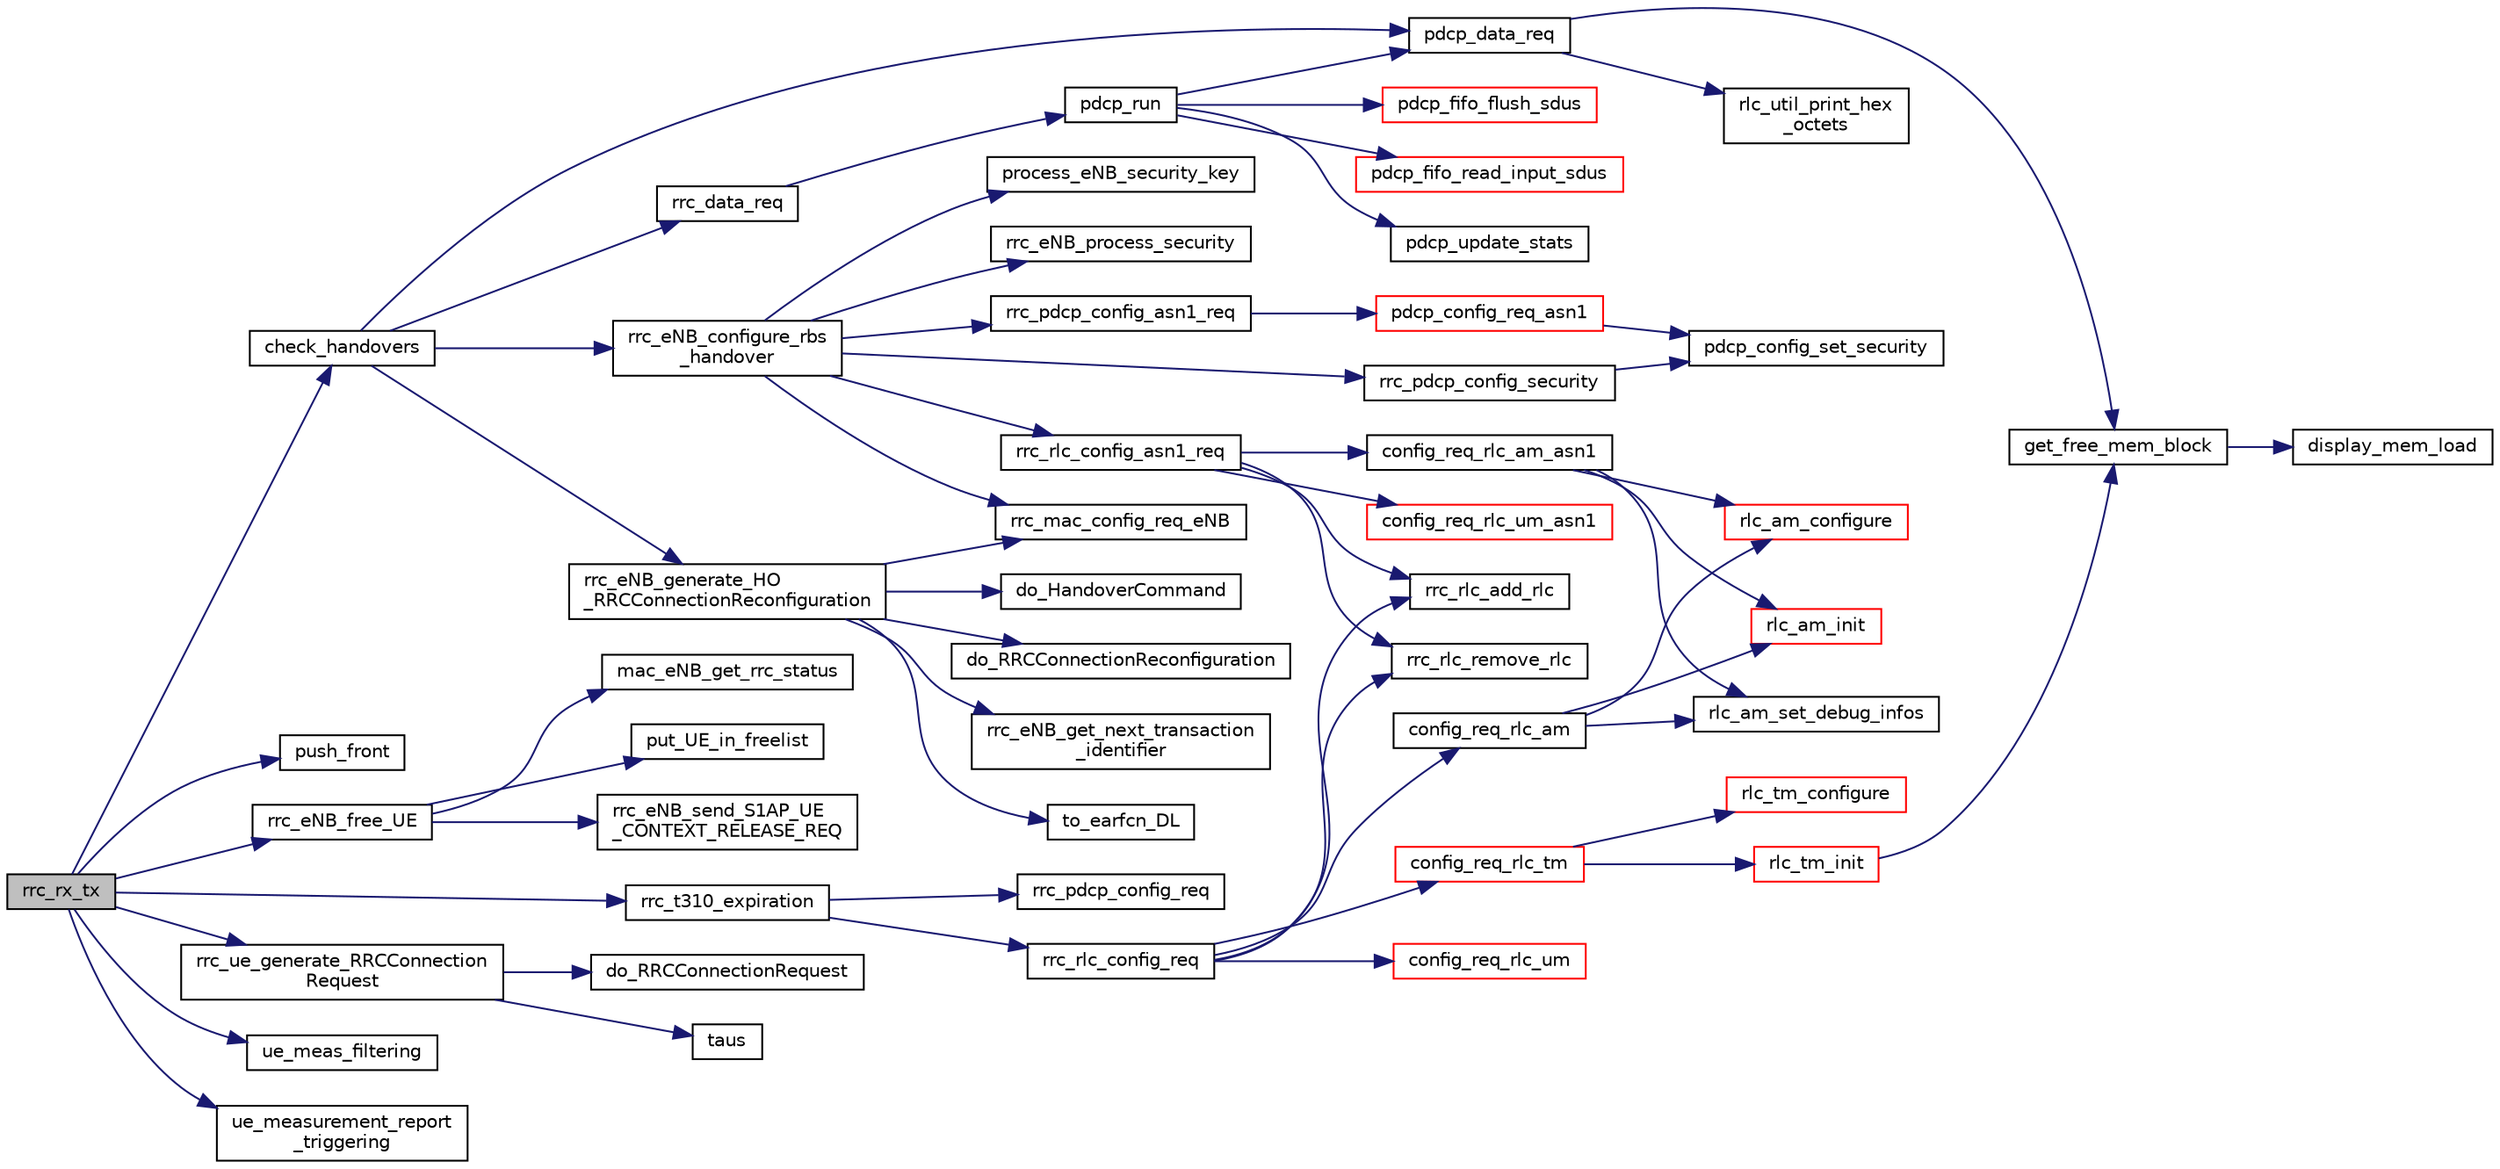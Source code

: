 digraph "rrc_rx_tx"
{
 // LATEX_PDF_SIZE
  edge [fontname="Helvetica",fontsize="10",labelfontname="Helvetica",labelfontsize="10"];
  node [fontname="Helvetica",fontsize="10",shape=record];
  rankdir="LR";
  Node1 [label="rrc_rx_tx",height=0.2,width=0.4,color="black", fillcolor="grey75", style="filled", fontcolor="black",tooltip=" "];
  Node1 -> Node2 [color="midnightblue",fontsize="10",style="solid",fontname="Helvetica"];
  Node2 [label="check_handovers",height=0.2,width=0.4,color="black", fillcolor="white", style="filled",URL="$group____rrc.html#gafd1d50adb71773eb6a14bcb3ab50f9cb",tooltip=" "];
  Node2 -> Node3 [color="midnightblue",fontsize="10",style="solid",fontname="Helvetica"];
  Node3 [label="pdcp_data_req",height=0.2,width=0.4,color="black", fillcolor="white", style="filled",URL="$group____pdcp.html#gad6d90c31375a53aa20d12f06bc620b85",tooltip=" "];
  Node3 -> Node4 [color="midnightblue",fontsize="10",style="solid",fontname="Helvetica"];
  Node4 [label="get_free_mem_block",height=0.2,width=0.4,color="black", fillcolor="white", style="filled",URL="$mem__block_8c.html#aa6649c5f31ce28f70a1a7352eb41de46",tooltip=" "];
  Node4 -> Node5 [color="midnightblue",fontsize="10",style="solid",fontname="Helvetica"];
  Node5 [label="display_mem_load",height=0.2,width=0.4,color="black", fillcolor="white", style="filled",URL="$mem__block_8c.html#aad2e600dac4df19ae63b1efe29405f59",tooltip=" "];
  Node3 -> Node6 [color="midnightblue",fontsize="10",style="solid",fontname="Helvetica"];
  Node6 [label="rlc_util_print_hex\l_octets",height=0.2,width=0.4,color="black", fillcolor="white", style="filled",URL="$group__em.html#ga9080083e27a8fc3d61451b6d4d7c8f3b",tooltip=" "];
  Node2 -> Node7 [color="midnightblue",fontsize="10",style="solid",fontname="Helvetica"];
  Node7 [label="rrc_data_req",height=0.2,width=0.4,color="black", fillcolor="white", style="filled",URL="$group____rrc.html#ga7a82225ee9edf7f022fcb9da999b3bf0",tooltip=" "];
  Node7 -> Node8 [color="midnightblue",fontsize="10",style="solid",fontname="Helvetica"];
  Node8 [label="pdcp_run",height=0.2,width=0.4,color="black", fillcolor="white", style="filled",URL="$group____pdcp.html#gaaf877f8fcf559b90eadcbcc2460ba0ef",tooltip="Runs PDCP entity to let it handle incoming/outgoing SDUs."];
  Node8 -> Node3 [color="midnightblue",fontsize="10",style="solid",fontname="Helvetica"];
  Node8 -> Node9 [color="midnightblue",fontsize="10",style="solid",fontname="Helvetica"];
  Node9 [label="pdcp_fifo_flush_sdus",height=0.2,width=0.4,color="red", fillcolor="white", style="filled",URL="$group____pdcp.html#ga5b4f9ca27aa61b5c96d299de5733baac",tooltip=" "];
  Node8 -> Node14 [color="midnightblue",fontsize="10",style="solid",fontname="Helvetica"];
  Node14 [label="pdcp_fifo_read_input_sdus",height=0.2,width=0.4,color="red", fillcolor="white", style="filled",URL="$group____pdcp.html#gadf140ab34fd99a55b8b383fad506d841",tooltip=" "];
  Node8 -> Node18 [color="midnightblue",fontsize="10",style="solid",fontname="Helvetica"];
  Node18 [label="pdcp_update_stats",height=0.2,width=0.4,color="black", fillcolor="white", style="filled",URL="$pdcp_8c.html#a785e8be4171fa72af80163e2fad642a6",tooltip=" "];
  Node2 -> Node19 [color="midnightblue",fontsize="10",style="solid",fontname="Helvetica"];
  Node19 [label="rrc_eNB_configure_rbs\l_handover",height=0.2,width=0.4,color="black", fillcolor="white", style="filled",URL="$group____rrc.html#ga2eeadfa461f07d48d053c7df0480c562",tooltip=" "];
  Node19 -> Node20 [color="midnightblue",fontsize="10",style="solid",fontname="Helvetica"];
  Node20 [label="process_eNB_security_key",height=0.2,width=0.4,color="black", fillcolor="white", style="filled",URL="$rrc__eNB_8c.html#a11b8f4d879a9ba2208fb26e2ff8a1b19",tooltip=" "];
  Node19 -> Node21 [color="midnightblue",fontsize="10",style="solid",fontname="Helvetica"];
  Node21 [label="rrc_eNB_process_security",height=0.2,width=0.4,color="black", fillcolor="white", style="filled",URL="$rrc__eNB_8c.html#a7e50f9edbf8e82db15000aaf7e435638",tooltip=" "];
  Node19 -> Node22 [color="midnightblue",fontsize="10",style="solid",fontname="Helvetica"];
  Node22 [label="rrc_mac_config_req_eNB",height=0.2,width=0.4,color="black", fillcolor="white", style="filled",URL="$group____mac.html#ga5055ec5da054819bc0c7556b3d687f9d",tooltip="RRC eNB Configuration primitive for PHY/MAC. Allows configuration of PHY/MAC resources based on Syste..."];
  Node19 -> Node23 [color="midnightblue",fontsize="10",style="solid",fontname="Helvetica"];
  Node23 [label="rrc_pdcp_config_asn1_req",height=0.2,width=0.4,color="black", fillcolor="white", style="filled",URL="$group____pdcp.html#ga3e65d0ecf9f1939cbefcffa4f3c05d3f",tooltip=" "];
  Node23 -> Node24 [color="midnightblue",fontsize="10",style="solid",fontname="Helvetica"];
  Node24 [label="pdcp_config_req_asn1",height=0.2,width=0.4,color="red", fillcolor="white", style="filled",URL="$pdcp_8c.html#a10a68f41de0b08f250cfc44ed0844d1e",tooltip=" "];
  Node24 -> Node27 [color="midnightblue",fontsize="10",style="solid",fontname="Helvetica"];
  Node27 [label="pdcp_config_set_security",height=0.2,width=0.4,color="black", fillcolor="white", style="filled",URL="$group____pdcp.html#gab521b1aae92b7b23482ff5a59b02d351",tooltip=" "];
  Node19 -> Node28 [color="midnightblue",fontsize="10",style="solid",fontname="Helvetica"];
  Node28 [label="rrc_pdcp_config_security",height=0.2,width=0.4,color="black", fillcolor="white", style="filled",URL="$rrc__eNB__S1AP_8c.html#a349fdcdbe23449cfff3368ef00503d8e",tooltip=" "];
  Node28 -> Node27 [color="midnightblue",fontsize="10",style="solid",fontname="Helvetica"];
  Node19 -> Node29 [color="midnightblue",fontsize="10",style="solid",fontname="Helvetica"];
  Node29 [label="rrc_rlc_config_asn1_req",height=0.2,width=0.4,color="black", fillcolor="white", style="filled",URL="$group__em.html#ga7b0216172f78c506c62b8284e78abae6",tooltip=" "];
  Node29 -> Node30 [color="midnightblue",fontsize="10",style="solid",fontname="Helvetica"];
  Node30 [label="config_req_rlc_am_asn1",height=0.2,width=0.4,color="black", fillcolor="white", style="filled",URL="$group__em.html#ga17a0977a663faabfec698e2ea771446f",tooltip=" "];
  Node30 -> Node31 [color="midnightblue",fontsize="10",style="solid",fontname="Helvetica"];
  Node31 [label="rlc_am_configure",height=0.2,width=0.4,color="red", fillcolor="white", style="filled",URL="$group__em.html#gaf3b2cd84a936c90b896acba714d37f76",tooltip="Set RLC AM protocol parameters."];
  Node30 -> Node35 [color="midnightblue",fontsize="10",style="solid",fontname="Helvetica"];
  Node35 [label="rlc_am_init",height=0.2,width=0.4,color="red", fillcolor="white", style="filled",URL="$group__em.html#ga5d6bf9b1b85f9335929bda3867cde24c",tooltip="Initialize the RLC AM protocol instance, reset variables, allocate buffers, lists,..."];
  Node30 -> Node38 [color="midnightblue",fontsize="10",style="solid",fontname="Helvetica"];
  Node38 [label="rlc_am_set_debug_infos",height=0.2,width=0.4,color="black", fillcolor="white", style="filled",URL="$group__em.html#ga7af095809b3110182b4beebe5c865a6e",tooltip=" "];
  Node29 -> Node39 [color="midnightblue",fontsize="10",style="solid",fontname="Helvetica"];
  Node39 [label="config_req_rlc_um_asn1",height=0.2,width=0.4,color="red", fillcolor="white", style="filled",URL="$group__em.html#ga349cec326628344a3896ab66accdfeec",tooltip=" "];
  Node29 -> Node46 [color="midnightblue",fontsize="10",style="solid",fontname="Helvetica"];
  Node46 [label="rrc_rlc_add_rlc",height=0.2,width=0.4,color="black", fillcolor="white", style="filled",URL="$group__em.html#gaae8324006fc26e060416197b745d82d2",tooltip=" "];
  Node29 -> Node47 [color="midnightblue",fontsize="10",style="solid",fontname="Helvetica"];
  Node47 [label="rrc_rlc_remove_rlc",height=0.2,width=0.4,color="black", fillcolor="white", style="filled",URL="$group__em.html#ga4ddb06375ccc51dd862170704bd96085",tooltip="Remove a RLC protocol instance from a radio bearer."];
  Node2 -> Node48 [color="midnightblue",fontsize="10",style="solid",fontname="Helvetica"];
  Node48 [label="rrc_eNB_generate_HO\l_RRCConnectionReconfiguration",height=0.2,width=0.4,color="black", fillcolor="white", style="filled",URL="$group____rrc.html#ga69fbd8627d517da924852ffee296b421",tooltip=" "];
  Node48 -> Node49 [color="midnightblue",fontsize="10",style="solid",fontname="Helvetica"];
  Node49 [label="do_HandoverCommand",height=0.2,width=0.4,color="black", fillcolor="white", style="filled",URL="$asn1__msg_8c.html#a904c39a575f1ff34a5bb87f0bf85e919",tooltip=" "];
  Node48 -> Node50 [color="midnightblue",fontsize="10",style="solid",fontname="Helvetica"];
  Node50 [label="do_RRCConnectionReconfiguration",height=0.2,width=0.4,color="black", fillcolor="white", style="filled",URL="$asn1__msg_8c.html#a8dca67993c8c23b1af1ee950213067b6",tooltip="Generate an RRCConnectionReconfiguration DL-DCCH-Message (eNB). This routine configures SRBToAddMod (..."];
  Node48 -> Node51 [color="midnightblue",fontsize="10",style="solid",fontname="Helvetica"];
  Node51 [label="rrc_eNB_get_next_transaction\l_identifier",height=0.2,width=0.4,color="black", fillcolor="white", style="filled",URL="$group____rrc.html#ga11196274fe93b427294f44875f4018f9",tooltip="Function to get the next transaction identifier."];
  Node48 -> Node22 [color="midnightblue",fontsize="10",style="solid",fontname="Helvetica"];
  Node48 -> Node52 [color="midnightblue",fontsize="10",style="solid",fontname="Helvetica"];
  Node52 [label="to_earfcn_DL",height=0.2,width=0.4,color="black", fillcolor="white", style="filled",URL="$rrc__eNB_8c.html#ac9220a0d6d7da8f2ee70f93aa42a5277",tooltip=" "];
  Node1 -> Node53 [color="midnightblue",fontsize="10",style="solid",fontname="Helvetica"];
  Node53 [label="push_front",height=0.2,width=0.4,color="black", fillcolor="white", style="filled",URL="$list_8c.html#a63530c6349e8bab631b68797a2d8cbbf",tooltip="this function pushes front new values in a predefined list."];
  Node1 -> Node54 [color="midnightblue",fontsize="10",style="solid",fontname="Helvetica"];
  Node54 [label="rrc_eNB_free_UE",height=0.2,width=0.4,color="black", fillcolor="white", style="filled",URL="$group____rrc.html#gab87d6440fe65a61888bcf1d215f0f5af",tooltip=" "];
  Node54 -> Node55 [color="midnightblue",fontsize="10",style="solid",fontname="Helvetica"];
  Node55 [label="mac_eNB_get_rrc_status",height=0.2,width=0.4,color="black", fillcolor="white", style="filled",URL="$group____rrc.html#ga924d14199b132512e86d4fec21b50253",tooltip=" "];
  Node54 -> Node56 [color="midnightblue",fontsize="10",style="solid",fontname="Helvetica"];
  Node56 [label="put_UE_in_freelist",height=0.2,width=0.4,color="black", fillcolor="white", style="filled",URL="$group____rrc.html#ga85bbf4bfcd095a2af54be19f6af58df5",tooltip=" "];
  Node54 -> Node57 [color="midnightblue",fontsize="10",style="solid",fontname="Helvetica"];
  Node57 [label="rrc_eNB_send_S1AP_UE\l_CONTEXT_RELEASE_REQ",height=0.2,width=0.4,color="black", fillcolor="white", style="filled",URL="$rrc__eNB__S1AP_8c.html#a23060ed72402f254ec7f5469743abd67",tooltip=" "];
  Node1 -> Node58 [color="midnightblue",fontsize="10",style="solid",fontname="Helvetica"];
  Node58 [label="rrc_t310_expiration",height=0.2,width=0.4,color="black", fillcolor="white", style="filled",URL="$LITE_2rrc__common_8c.html#a9ecc75d588812916b83162b643543c61",tooltip=" "];
  Node58 -> Node59 [color="midnightblue",fontsize="10",style="solid",fontname="Helvetica"];
  Node59 [label="rrc_pdcp_config_req",height=0.2,width=0.4,color="black", fillcolor="white", style="filled",URL="$group____pdcp.html#gad2564760b77425466b32c48b31a55657",tooltip=" "];
  Node58 -> Node60 [color="midnightblue",fontsize="10",style="solid",fontname="Helvetica"];
  Node60 [label="rrc_rlc_config_req",height=0.2,width=0.4,color="black", fillcolor="white", style="filled",URL="$group__em.html#ga2f494a81a809addcf8dd3fd74998fd62",tooltip="Function for RRC to configure a Radio Bearer."];
  Node60 -> Node61 [color="midnightblue",fontsize="10",style="solid",fontname="Helvetica"];
  Node61 [label="config_req_rlc_am",height=0.2,width=0.4,color="black", fillcolor="white", style="filled",URL="$group__em.html#gac39c7730fe681090aea4ba28f6e4431c",tooltip=" "];
  Node61 -> Node31 [color="midnightblue",fontsize="10",style="solid",fontname="Helvetica"];
  Node61 -> Node35 [color="midnightblue",fontsize="10",style="solid",fontname="Helvetica"];
  Node61 -> Node38 [color="midnightblue",fontsize="10",style="solid",fontname="Helvetica"];
  Node60 -> Node62 [color="midnightblue",fontsize="10",style="solid",fontname="Helvetica"];
  Node62 [label="config_req_rlc_tm",height=0.2,width=0.4,color="red", fillcolor="white", style="filled",URL="$group__em.html#gad3eefb3e30ad80e455bae2057ac222a2",tooltip=" "];
  Node62 -> Node63 [color="midnightblue",fontsize="10",style="solid",fontname="Helvetica"];
  Node63 [label="rlc_tm_configure",height=0.2,width=0.4,color="red", fillcolor="white", style="filled",URL="$group__em.html#ga6549984f8a95798b30b05bdb89c2287d",tooltip="Configure RLC TM protocol parameters."];
  Node62 -> Node65 [color="midnightblue",fontsize="10",style="solid",fontname="Helvetica"];
  Node65 [label="rlc_tm_init",height=0.2,width=0.4,color="red", fillcolor="white", style="filled",URL="$group__em.html#ga352e09f8ba5d06b185f329ead794f547",tooltip="Initialize a RLC TM protocol instance, initialize all variables, lists, allocate buffers for making t..."];
  Node65 -> Node4 [color="midnightblue",fontsize="10",style="solid",fontname="Helvetica"];
  Node60 -> Node67 [color="midnightblue",fontsize="10",style="solid",fontname="Helvetica"];
  Node67 [label="config_req_rlc_um",height=0.2,width=0.4,color="red", fillcolor="white", style="filled",URL="$group__em.html#ga6f506d55f4814fec4b085f72ede99565",tooltip=" "];
  Node60 -> Node46 [color="midnightblue",fontsize="10",style="solid",fontname="Helvetica"];
  Node60 -> Node47 [color="midnightblue",fontsize="10",style="solid",fontname="Helvetica"];
  Node1 -> Node68 [color="midnightblue",fontsize="10",style="solid",fontname="Helvetica"];
  Node68 [label="rrc_ue_generate_RRCConnection\lRequest",height=0.2,width=0.4,color="black", fillcolor="white", style="filled",URL="$group____rrc.html#gace4ab13bc2a89ee15d1f405d0eb24726",tooltip="Generate/Encodes RRCConnnectionRequest message at UE."];
  Node68 -> Node69 [color="midnightblue",fontsize="10",style="solid",fontname="Helvetica"];
  Node69 [label="do_RRCConnectionRequest",height=0.2,width=0.4,color="black", fillcolor="white", style="filled",URL="$asn1__msg_8c.html#a7839aa53c42dbcf93061c1b248dd43cf",tooltip="Generate an RRCConnectionRequest UL-CCCH-Message (UE) based on random string or S-TMSI...."];
  Node68 -> Node70 [color="midnightblue",fontsize="10",style="solid",fontname="Helvetica"];
  Node70 [label="taus",height=0.2,width=0.4,color="black", fillcolor="white", style="filled",URL="$oml_8h.html#a362f00415eaebca7255f9c4d08bd9fd6",tooltip="compute random number"];
  Node1 -> Node71 [color="midnightblue",fontsize="10",style="solid",fontname="Helvetica"];
  Node71 [label="ue_meas_filtering",height=0.2,width=0.4,color="black", fillcolor="white", style="filled",URL="$group____rrc.html#ga1bf08647a7d8ba856731ac7528c75cc8",tooltip=" "];
  Node1 -> Node72 [color="midnightblue",fontsize="10",style="solid",fontname="Helvetica"];
  Node72 [label="ue_measurement_report\l_triggering",height=0.2,width=0.4,color="black", fillcolor="white", style="filled",URL="$group____rrc.html#gad34031d1c707247d2436ded4fecbb9c0",tooltip=" "];
}
